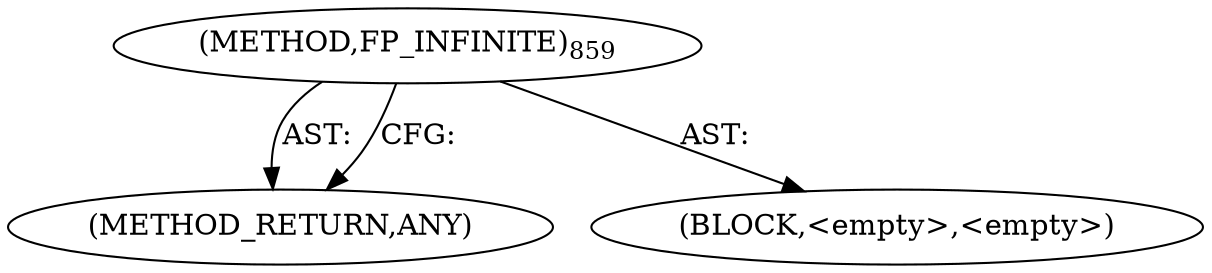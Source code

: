 digraph "FP_INFINITE" {  
"100144" [label = <(METHOD,FP_INFINITE)<SUB>859</SUB>> ]
"100145" [label = <(METHOD_RETURN,ANY)> ]
"100146" [label = <(BLOCK,&lt;empty&gt;,&lt;empty&gt;)> ]
  "100144" -> "100145"  [ label = "AST: "] 
  "100144" -> "100146"  [ label = "AST: "] 
  "100144" -> "100145"  [ label = "CFG: "] 
}
